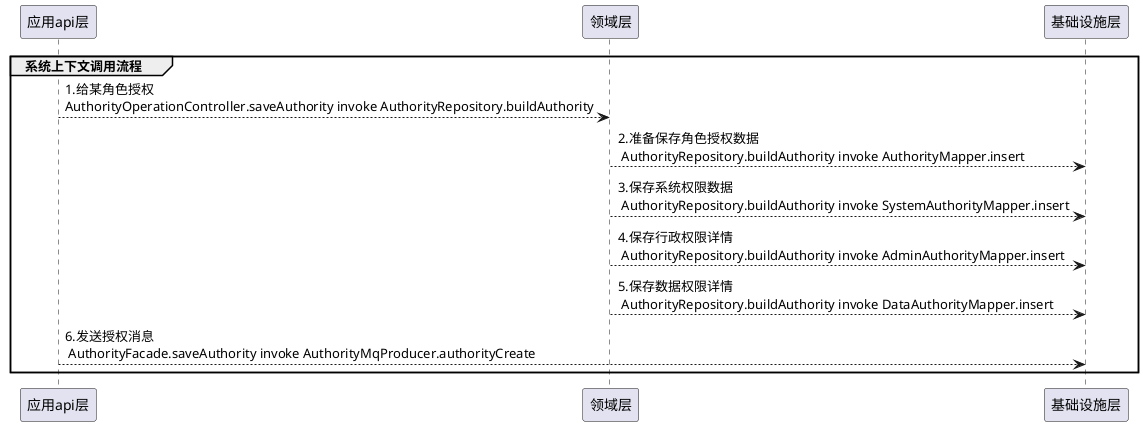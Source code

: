 @startuml

participant  应用api层 as  app
participant  领域层 as  domain
participant  基础设施层 as  infrast
group 系统上下文调用流程
app --> domain: 1.给某角色授权\nAuthorityOperationController.saveAuthority invoke AuthorityRepository.buildAuthority
domain --> infrast:2.准备保存角色授权数据\n AuthorityRepository.buildAuthority invoke AuthorityMapper.insert
domain --> infrast:3.保存系统权限数据\n AuthorityRepository.buildAuthority invoke SystemAuthorityMapper.insert
domain --> infrast:4.保存行政权限详情\n AuthorityRepository.buildAuthority invoke AdminAuthorityMapper.insert
domain --> infrast:5.保存数据权限详情\n AuthorityRepository.buildAuthority invoke DataAuthorityMapper.insert
app --> infrast:6.发送授权消息\n AuthorityFacade.saveAuthority invoke AuthorityMqProducer.authorityCreate

end

@enduml
